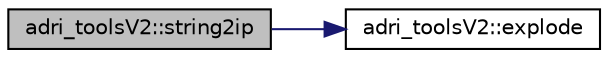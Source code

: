 digraph "adri_toolsV2::string2ip"
{
 // LATEX_PDF_SIZE
  edge [fontname="Helvetica",fontsize="10",labelfontname="Helvetica",labelfontsize="10"];
  node [fontname="Helvetica",fontsize="10",shape=record];
  rankdir="LR";
  Node1 [label="adri_toolsV2::string2ip",height=0.2,width=0.4,color="black", fillcolor="grey75", style="filled", fontcolor="black",tooltip=" "];
  Node1 -> Node2 [color="midnightblue",fontsize="10",style="solid",fontname="Helvetica"];
  Node2 [label="adri_toolsV2::explode",height=0.2,width=0.4,color="black", fillcolor="white", style="filled",URL="$classadri__tools_v2.html#a4d8f837baf4ad10ad7af569f1b9301a4",tooltip=" "];
}
